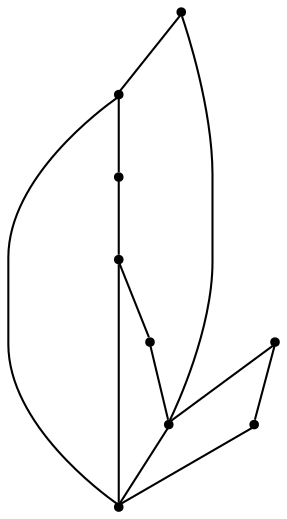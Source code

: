 graph {
  node [shape=point,comment="{\"directed\":false,\"doi\":\"10.1007/978-3-030-35802-0_30\",\"figure\":\"3 (2)\"}"]

  v0 [pos="923.5741711314001,1992.9651468986945"]
  v1 [pos="923.5741711314001,2093.3715540037974"]
  v2 [pos="843.2489321591112,2153.613719553206"]
  v3 [pos="903.4939026486677,1892.5586126183148"]
  v4 [pos="843.2489321591112,2033.1230932781891"]
  v5 [pos="843.2489321591113,1832.316574244183"]
  v6 [pos="843.2489321591113,1932.7228541740092"]
  v7 [pos="762.9257280161886,2093.3715540037974"]
  v8 [pos="762.9257280161886,1992.9651468986942"]

  v0 -- v1 [id="-1",pos="923.5741711314001,1992.9651468986945 923.5741711314001,2093.3715540037974 923.5741711314001,2093.3715540037974 923.5741711314001,2093.3715540037974"]
  v7 -- v8 [id="-2",pos="762.9257280161886,2093.3715540037974 762.9257280161886,1992.9651468986942 762.9257280161886,1992.9651468986942 762.9257280161886,1992.9651468986942"]
  v8 -- v6 [id="-3",pos="762.9257280161886,1992.9651468986942 843.2489321591113,1932.7228541740092 843.2489321591113,1932.7228541740092 843.2489321591113,1932.7228541740092"]
  v2 -- v7 [id="-4",pos="843.2489321591112,2153.613719553206 762.9257280161886,2093.3715540037974 762.9257280161886,2093.3715540037974 762.9257280161886,2093.3715540037974"]
  v4 -- v7 [id="-5",pos="843.2489321591112,2033.1230932781891 762.9257280161886,2093.3715540037974 762.9257280161886,2093.3715540037974 762.9257280161886,2093.3715540037974"]
  v4 -- v1 [id="-6",pos="843.2489321591112,2033.1230932781891 923.5741711314001,2093.3715540037974 923.5741711314001,2093.3715540037974 923.5741711314001,2093.3715540037974"]
  v6 -- v0 [id="-7",pos="843.2489321591113,1932.7228541740092 923.5741711314001,1992.9651468986945 923.5741711314001,1992.9651468986945 923.5741711314001,1992.9651468986945"]
  v5 -- v6 [id="-8",pos="843.2489321591113,1832.316574244183 843.2489321591113,1932.7228541740092 843.2489321591113,1932.7228541740092 843.2489321591113,1932.7228541740092"]
  v6 -- v4 [id="-9",pos="843.2489321591113,1932.7228541740092 843.2489321591112,2033.1230932781891 843.2489321591112,2033.1230932781891 843.2489321591112,2033.1230932781891"]
  v5 -- v3 [id="-10",pos="843.2489321591113,1832.316574244183 903.4939026486677,1892.5586126183148 903.4939026486677,1892.5586126183148 903.4939026486677,1892.5586126183148"]
  v3 -- v4 [id="-11",pos="903.4939026486677,1892.5586126183148 843.2489321591112,2033.1230932781891 843.2489321591112,2033.1230932781891 843.2489321591112,2033.1230932781891"]
  v1 -- v2 [id="-12",pos="923.5741711314001,2093.3715540037974 843.2489321591112,2153.613719553206 843.2489321591112,2153.613719553206 843.2489321591112,2153.613719553206"]
}